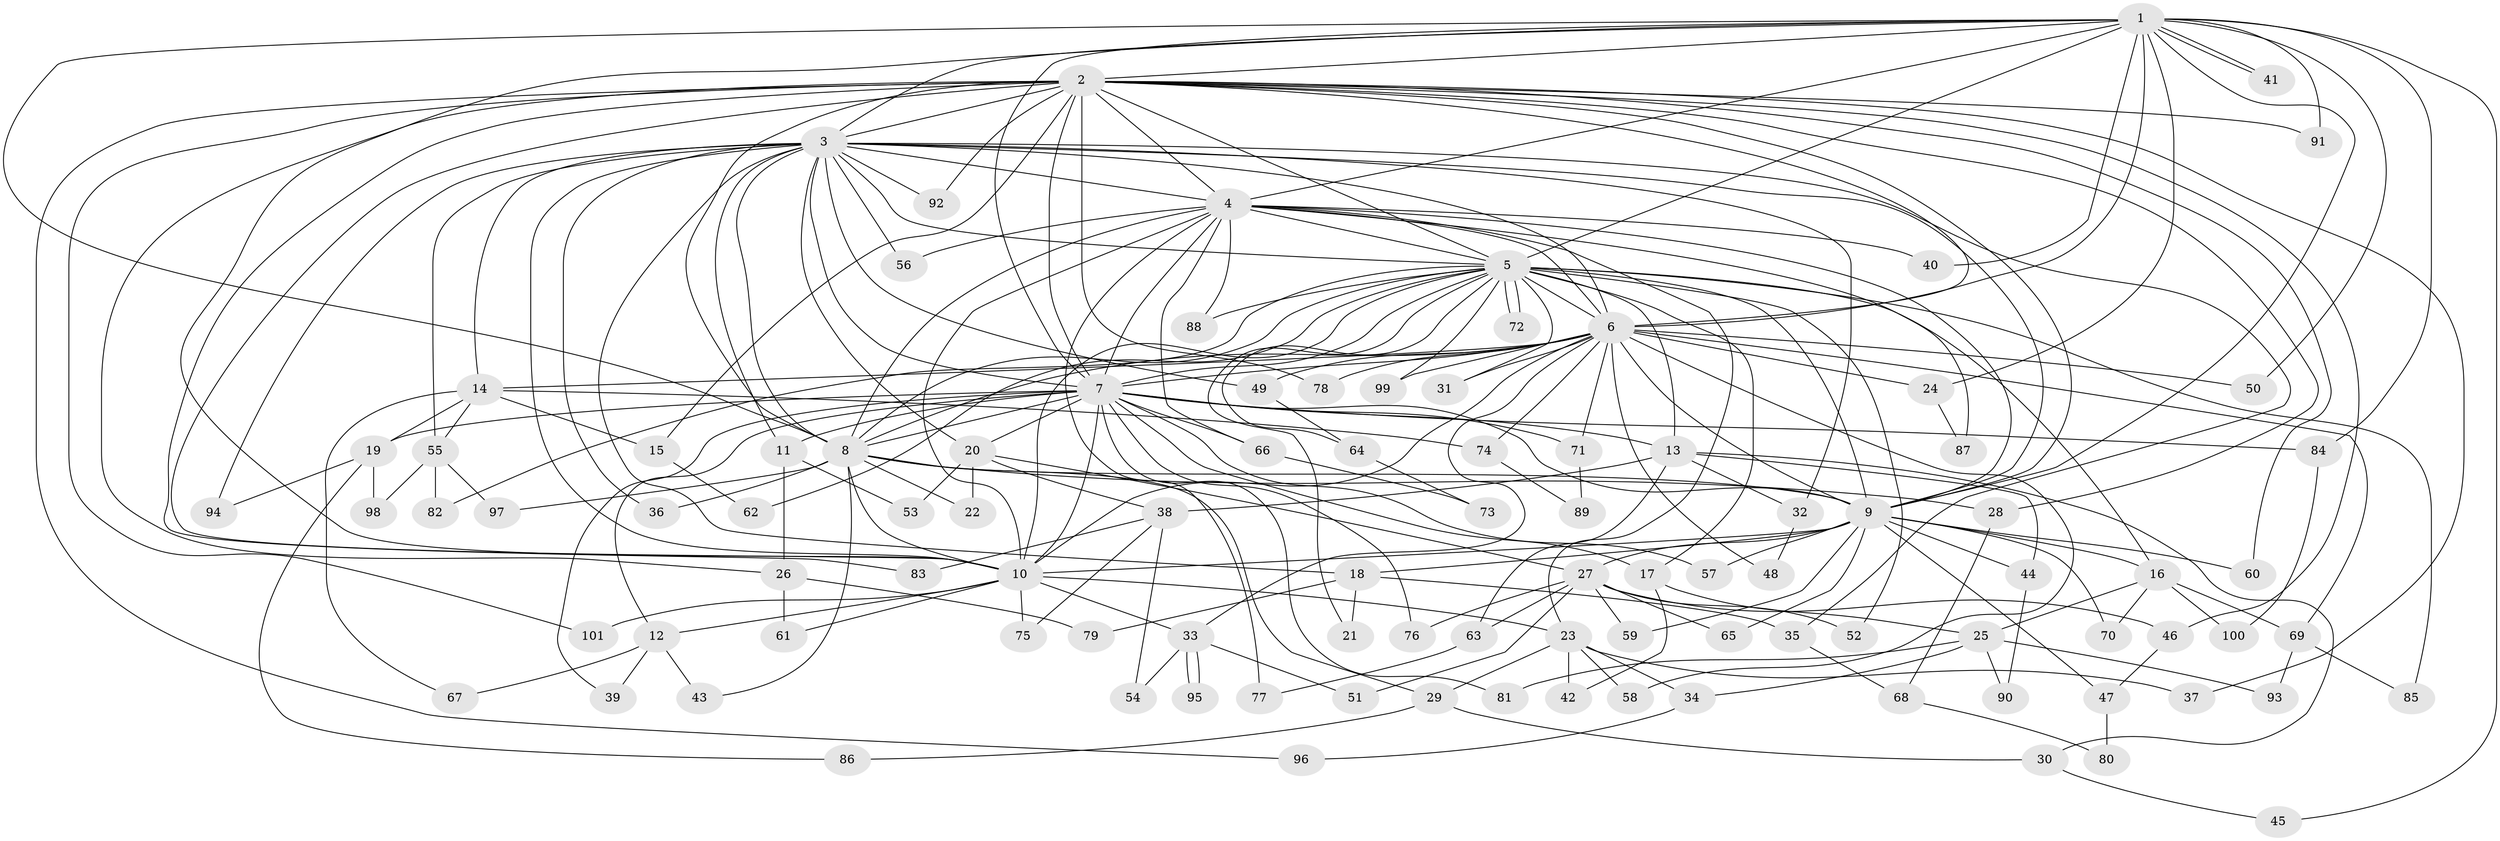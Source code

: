 // coarse degree distribution, {9: 0.03333333333333333, 23: 0.03333333333333333, 18: 0.03333333333333333, 12: 0.03333333333333333, 7: 0.03333333333333333, 3: 0.36666666666666664, 2: 0.23333333333333334, 4: 0.06666666666666667, 1: 0.06666666666666667, 6: 0.03333333333333333, 5: 0.06666666666666667}
// Generated by graph-tools (version 1.1) at 2025/17/03/04/25 18:17:38]
// undirected, 101 vertices, 227 edges
graph export_dot {
graph [start="1"]
  node [color=gray90,style=filled];
  1;
  2;
  3;
  4;
  5;
  6;
  7;
  8;
  9;
  10;
  11;
  12;
  13;
  14;
  15;
  16;
  17;
  18;
  19;
  20;
  21;
  22;
  23;
  24;
  25;
  26;
  27;
  28;
  29;
  30;
  31;
  32;
  33;
  34;
  35;
  36;
  37;
  38;
  39;
  40;
  41;
  42;
  43;
  44;
  45;
  46;
  47;
  48;
  49;
  50;
  51;
  52;
  53;
  54;
  55;
  56;
  57;
  58;
  59;
  60;
  61;
  62;
  63;
  64;
  65;
  66;
  67;
  68;
  69;
  70;
  71;
  72;
  73;
  74;
  75;
  76;
  77;
  78;
  79;
  80;
  81;
  82;
  83;
  84;
  85;
  86;
  87;
  88;
  89;
  90;
  91;
  92;
  93;
  94;
  95;
  96;
  97;
  98;
  99;
  100;
  101;
  1 -- 2;
  1 -- 3;
  1 -- 4;
  1 -- 5;
  1 -- 6;
  1 -- 7;
  1 -- 8;
  1 -- 9;
  1 -- 10;
  1 -- 24;
  1 -- 40;
  1 -- 41;
  1 -- 41;
  1 -- 45;
  1 -- 50;
  1 -- 84;
  1 -- 91;
  2 -- 3;
  2 -- 4;
  2 -- 5;
  2 -- 6;
  2 -- 7;
  2 -- 8;
  2 -- 9;
  2 -- 10;
  2 -- 15;
  2 -- 26;
  2 -- 28;
  2 -- 37;
  2 -- 46;
  2 -- 60;
  2 -- 78;
  2 -- 83;
  2 -- 91;
  2 -- 92;
  2 -- 96;
  2 -- 101;
  3 -- 4;
  3 -- 5;
  3 -- 6;
  3 -- 7;
  3 -- 8;
  3 -- 9;
  3 -- 10;
  3 -- 11;
  3 -- 14;
  3 -- 18;
  3 -- 20;
  3 -- 32;
  3 -- 35;
  3 -- 36;
  3 -- 49;
  3 -- 55;
  3 -- 56;
  3 -- 92;
  3 -- 94;
  4 -- 5;
  4 -- 6;
  4 -- 7;
  4 -- 8;
  4 -- 9;
  4 -- 10;
  4 -- 23;
  4 -- 40;
  4 -- 56;
  4 -- 66;
  4 -- 77;
  4 -- 87;
  4 -- 88;
  5 -- 6;
  5 -- 7;
  5 -- 8;
  5 -- 9;
  5 -- 10;
  5 -- 13;
  5 -- 16;
  5 -- 17;
  5 -- 21;
  5 -- 31;
  5 -- 52;
  5 -- 62;
  5 -- 64;
  5 -- 72;
  5 -- 72;
  5 -- 82;
  5 -- 85;
  5 -- 88;
  5 -- 99;
  6 -- 7;
  6 -- 8;
  6 -- 9;
  6 -- 10;
  6 -- 14;
  6 -- 24;
  6 -- 31;
  6 -- 33;
  6 -- 48;
  6 -- 49;
  6 -- 50;
  6 -- 58;
  6 -- 69;
  6 -- 71;
  6 -- 74;
  6 -- 78;
  6 -- 99;
  7 -- 8;
  7 -- 9;
  7 -- 10;
  7 -- 11;
  7 -- 12;
  7 -- 13;
  7 -- 17;
  7 -- 19;
  7 -- 20;
  7 -- 39;
  7 -- 57;
  7 -- 66;
  7 -- 71;
  7 -- 76;
  7 -- 81;
  7 -- 84;
  8 -- 9;
  8 -- 10;
  8 -- 22;
  8 -- 28;
  8 -- 29;
  8 -- 36;
  8 -- 43;
  8 -- 97;
  9 -- 10;
  9 -- 16;
  9 -- 18;
  9 -- 27;
  9 -- 44;
  9 -- 47;
  9 -- 57;
  9 -- 59;
  9 -- 60;
  9 -- 65;
  9 -- 70;
  10 -- 12;
  10 -- 23;
  10 -- 33;
  10 -- 61;
  10 -- 75;
  10 -- 101;
  11 -- 26;
  11 -- 53;
  12 -- 39;
  12 -- 43;
  12 -- 67;
  13 -- 30;
  13 -- 32;
  13 -- 38;
  13 -- 44;
  13 -- 63;
  14 -- 15;
  14 -- 19;
  14 -- 55;
  14 -- 67;
  14 -- 74;
  15 -- 62;
  16 -- 25;
  16 -- 69;
  16 -- 70;
  16 -- 100;
  17 -- 25;
  17 -- 42;
  18 -- 21;
  18 -- 35;
  18 -- 79;
  19 -- 86;
  19 -- 94;
  19 -- 98;
  20 -- 22;
  20 -- 27;
  20 -- 38;
  20 -- 53;
  23 -- 29;
  23 -- 34;
  23 -- 37;
  23 -- 42;
  23 -- 58;
  24 -- 87;
  25 -- 34;
  25 -- 81;
  25 -- 90;
  25 -- 93;
  26 -- 61;
  26 -- 79;
  27 -- 46;
  27 -- 51;
  27 -- 52;
  27 -- 59;
  27 -- 63;
  27 -- 65;
  27 -- 76;
  28 -- 68;
  29 -- 30;
  29 -- 86;
  30 -- 45;
  32 -- 48;
  33 -- 51;
  33 -- 54;
  33 -- 95;
  33 -- 95;
  34 -- 96;
  35 -- 68;
  38 -- 54;
  38 -- 75;
  38 -- 83;
  44 -- 90;
  46 -- 47;
  47 -- 80;
  49 -- 64;
  55 -- 82;
  55 -- 97;
  55 -- 98;
  63 -- 77;
  64 -- 73;
  66 -- 73;
  68 -- 80;
  69 -- 85;
  69 -- 93;
  71 -- 89;
  74 -- 89;
  84 -- 100;
}
